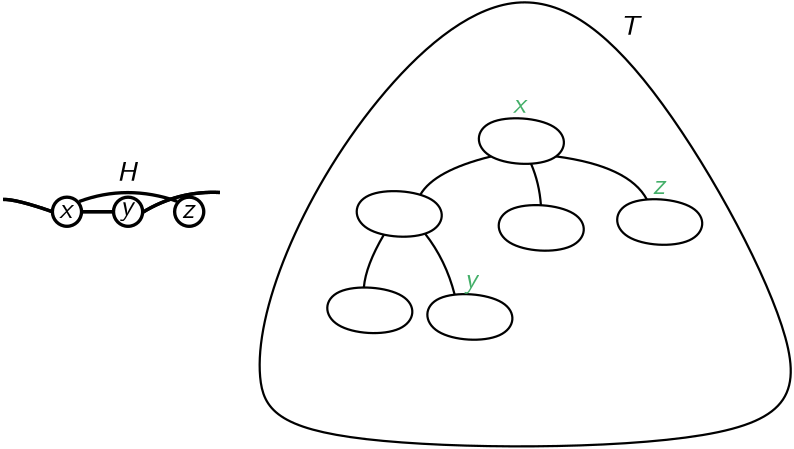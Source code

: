 <?xml version="1.0"?>
<!DOCTYPE ipe SYSTEM "ipe.dtd">
<ipe version="70218" creator="Ipe 7.2.24">
<info created="D:20211118125959" modified="D:20211119111459"/>
<preamble>\usepackage{sfmath}</preamble>
<ipestyle name="basic">
<symbol name="arrow/arc(spx)">
<path stroke="sym-stroke" fill="sym-stroke" pen="sym-pen">
0 0 m
-1 0.333 l
-1 -0.333 l
h
</path>
</symbol>
<symbol name="arrow/farc(spx)">
<path stroke="sym-stroke" fill="white" pen="sym-pen">
0 0 m
-1 0.333 l
-1 -0.333 l
h
</path>
</symbol>
<symbol name="arrow/ptarc(spx)">
<path stroke="sym-stroke" fill="sym-stroke" pen="sym-pen">
0 0 m
-1 0.333 l
-0.8 0 l
-1 -0.333 l
h
</path>
</symbol>
<symbol name="arrow/fptarc(spx)">
<path stroke="sym-stroke" fill="white" pen="sym-pen">
0 0 m
-1 0.333 l
-0.8 0 l
-1 -0.333 l
h
</path>
</symbol>
<symbol name="mark/circle(sx)" transformations="translations">
<path fill="sym-stroke">
0.6 0 0 0.6 0 0 e
0.4 0 0 0.4 0 0 e
</path>
</symbol>
<symbol name="mark/disk(sx)" transformations="translations">
<path fill="sym-stroke">
0.6 0 0 0.6 0 0 e
</path>
</symbol>
<symbol name="mark/fdisk(sfx)" transformations="translations">
<group>
<path fill="sym-fill">
0.5 0 0 0.5 0 0 e
</path>
<path fill="sym-stroke" fillrule="eofill">
0.6 0 0 0.6 0 0 e
0.4 0 0 0.4 0 0 e
</path>
</group>
</symbol>
<symbol name="mark/box(sx)" transformations="translations">
<path fill="sym-stroke" fillrule="eofill">
-0.6 -0.6 m
0.6 -0.6 l
0.6 0.6 l
-0.6 0.6 l
h
-0.4 -0.4 m
0.4 -0.4 l
0.4 0.4 l
-0.4 0.4 l
h
</path>
</symbol>
<symbol name="mark/square(sx)" transformations="translations">
<path fill="sym-stroke">
-0.6 -0.6 m
0.6 -0.6 l
0.6 0.6 l
-0.6 0.6 l
h
</path>
</symbol>
<symbol name="mark/fsquare(sfx)" transformations="translations">
<group>
<path fill="sym-fill">
-0.5 -0.5 m
0.5 -0.5 l
0.5 0.5 l
-0.5 0.5 l
h
</path>
<path fill="sym-stroke" fillrule="eofill">
-0.6 -0.6 m
0.6 -0.6 l
0.6 0.6 l
-0.6 0.6 l
h
-0.4 -0.4 m
0.4 -0.4 l
0.4 0.4 l
-0.4 0.4 l
h
</path>
</group>
</symbol>
<symbol name="mark/cross(sx)" transformations="translations">
<group>
<path fill="sym-stroke">
-0.43 -0.57 m
0.57 0.43 l
0.43 0.57 l
-0.57 -0.43 l
h
</path>
<path fill="sym-stroke">
-0.43 0.57 m
0.57 -0.43 l
0.43 -0.57 l
-0.57 0.43 l
h
</path>
</group>
</symbol>
<symbol name="arrow/fnormal(spx)">
<path stroke="sym-stroke" fill="white" pen="sym-pen">
0 0 m
-1 0.333 l
-1 -0.333 l
h
</path>
</symbol>
<symbol name="arrow/pointed(spx)">
<path stroke="sym-stroke" fill="sym-stroke" pen="sym-pen">
0 0 m
-1 0.333 l
-0.8 0 l
-1 -0.333 l
h
</path>
</symbol>
<symbol name="arrow/fpointed(spx)">
<path stroke="sym-stroke" fill="white" pen="sym-pen">
0 0 m
-1 0.333 l
-0.8 0 l
-1 -0.333 l
h
</path>
</symbol>
<symbol name="arrow/linear(spx)">
<path stroke="sym-stroke" pen="sym-pen">
-1 0.333 m
0 0 l
-1 -0.333 l
</path>
</symbol>
<symbol name="arrow/fdouble(spx)">
<path stroke="sym-stroke" fill="white" pen="sym-pen">
0 0 m
-1 0.333 l
-1 -0.333 l
h
-1 0 m
-2 0.333 l
-2 -0.333 l
h
</path>
</symbol>
<symbol name="arrow/double(spx)">
<path stroke="sym-stroke" fill="sym-stroke" pen="sym-pen">
0 0 m
-1 0.333 l
-1 -0.333 l
h
-1 0 m
-2 0.333 l
-2 -0.333 l
h
</path>
</symbol>
<symbol name="arrow/mid-normal(spx)">
<path stroke="sym-stroke" fill="sym-stroke" pen="sym-pen">
0.5 0 m
-0.5 0.333 l
-0.5 -0.333 l
h
</path>
</symbol>
<symbol name="arrow/mid-fnormal(spx)">
<path stroke="sym-stroke" fill="white" pen="sym-pen">
0.5 0 m
-0.5 0.333 l
-0.5 -0.333 l
h
</path>
</symbol>
<symbol name="arrow/mid-pointed(spx)">
<path stroke="sym-stroke" fill="sym-stroke" pen="sym-pen">
0.5 0 m
-0.5 0.333 l
-0.3 0 l
-0.5 -0.333 l
h
</path>
</symbol>
<symbol name="arrow/mid-fpointed(spx)">
<path stroke="sym-stroke" fill="white" pen="sym-pen">
0.5 0 m
-0.5 0.333 l
-0.3 0 l
-0.5 -0.333 l
h
</path>
</symbol>
<symbol name="arrow/mid-double(spx)">
<path stroke="sym-stroke" fill="sym-stroke" pen="sym-pen">
1 0 m
0 0.333 l
0 -0.333 l
h
0 0 m
-1 0.333 l
-1 -0.333 l
h
</path>
</symbol>
<symbol name="arrow/mid-fdouble(spx)">
<path stroke="sym-stroke" fill="white" pen="sym-pen">
1 0 m
0 0.333 l
0 -0.333 l
h
0 0 m
-1 0.333 l
-1 -0.333 l
h
</path>
</symbol>
<anglesize name="22.5 deg" value="22.5"/>
<anglesize name="30 deg" value="30"/>
<anglesize name="45 deg" value="45"/>
<anglesize name="60 deg" value="60"/>
<anglesize name="90 deg" value="90"/>
<arrowsize name="large" value="10"/>
<arrowsize name="small" value="5"/>
<arrowsize name="tiny" value="3"/>
<color name="blue" value="0 0 1"/>
<color name="brown" value="0.647 0.165 0.165"/>
<color name="darkblue" value="0 0 0.545"/>
<color name="darkcyan" value="0 0.545 0.545"/>
<color name="darkgray" value="0.663"/>
<color name="darkgreen" value="0 0.392 0"/>
<color name="darkmagenta" value="0.545 0 0.545"/>
<color name="darkorange" value="1 0.549 0"/>
<color name="darkred" value="0.545 0 0"/>
<color name="gold" value="1 0.843 0"/>
<color name="gray" value="0.745"/>
<color name="green" value="0 1 0"/>
<color name="lightblue" value="0.678 0.847 0.902"/>
<color name="lightcyan" value="0.878 1 1"/>
<color name="lightgray" value="0.827"/>
<color name="lightgreen" value="0.565 0.933 0.565"/>
<color name="lightyellow" value="1 1 0.878"/>
<color name="navy" value="0 0 0.502"/>
<color name="orange" value="1 0.647 0"/>
<color name="pink" value="1 0.753 0.796"/>
<color name="purple" value="0.627 0.125 0.941"/>
<color name="red" value="1 0 0"/>
<color name="seagreen" value="0.18 0.545 0.341"/>
<color name="turquoise" value="0.251 0.878 0.816"/>
<color name="violet" value="0.933 0.51 0.933"/>
<color name="yellow" value="1 1 0"/>
<dashstyle name="dash dot dotted" value="[4 2 1 2 1 2] 0"/>
<dashstyle name="dash dotted" value="[4 2 1 2] 0"/>
<dashstyle name="dashed" value="[4] 0"/>
<dashstyle name="dotted" value="[1 3] 0"/>
<gridsize name="10 pts (~3.5 mm)" value="10"/>
<gridsize name="14 pts (~5 mm)" value="14"/>
<gridsize name="16 pts (~6 mm)" value="16"/>
<gridsize name="20 pts (~7 mm)" value="20"/>
<gridsize name="28 pts (~10 mm)" value="28"/>
<gridsize name="32 pts (~12 mm)" value="32"/>
<gridsize name="4 pts" value="4"/>
<gridsize name="56 pts (~20 mm)" value="56"/>
<gridsize name="8 pts (~3 mm)" value="8"/>
<opacity name="10%" value="0.1"/>
<opacity name="30%" value="0.3"/>
<opacity name="50%" value="0.5"/>
<opacity name="75%" value="0.75"/>
<pen name="fat" value="1.2"/>
<pen name="heavier" value="0.8"/>
<pen name="ultrafat" value="2"/>
<symbolsize name="large" value="5"/>
<symbolsize name="small" value="2"/>
<symbolsize name="tiny" value="1.1"/>
<textsize name="Huge" value="\Huge"/>
<textsize name="LARGE" value="\LARGE"/>
<textsize name="Large" value="\Large"/>
<textsize name="footnote" value="\footnotesize"/>
<textsize name="huge" value="\huge"/>
<textsize name="large" value="\large"/>
<textsize name="small" value="\small"/>
<textsize name="tiny" value="\tiny"/>
<textstyle name="center" begin="\begin{center}" end="\end{center}"/>
<textstyle name="item" begin="\begin{itemize}\item{}" end="\end{itemize}"/>
<textstyle name="itemize" begin="\begin{itemize}" end="\end{itemize}"/>
<tiling name="falling" angle="-60" step="4" width="1"/>
<tiling name="rising" angle="30" step="4" width="1"/>
</ipestyle>
<ipestyle name="odsbasic">
<symbol name="arrow/arc(spx)">
<path stroke="sym-stroke" fill="sym-stroke" pen="sym-pen">
0 0 m
-1 0.333 l
-1 -0.333 l
h
</path>
</symbol>
<symbol name="arrow/farc(spx)">
<path stroke="sym-stroke" fill="white" pen="sym-pen">
0 0 m
-1 0.333 l
-1 -0.333 l
h
</path>
</symbol>
<symbol name="arrow/ptarc(spx)">
<path stroke="sym-stroke" fill="sym-stroke" pen="sym-pen">
0 0 m
-1 0.333 l
-0.8 0 l
-1 -0.333 l
h
</path>
</symbol>
<symbol name="arrow/fptarc(spx)">
<path stroke="sym-stroke" fill="white" pen="sym-pen">
0 0 m
-1 0.333 l
-0.8 0 l
-1 -0.333 l
h
</path>
</symbol>
<symbol name="mark/circle(sx)" transformations="translations">
<path fill="sym-stroke">
0.6 0 0 0.6 0 0 e
0.4 0 0 0.4 0 0 e
</path>
</symbol>
<symbol name="mark/disk(sx)" transformations="translations">
<path fill="sym-stroke">
0.6 0 0 0.6 0 0 e
</path>
</symbol>
<symbol name="mark/fdisk(sfx)" transformations="translations">
<group>
<path fill="sym-fill">
0.5 0 0 0.5 0 0 e
</path>
<path fill="sym-stroke" fillrule="eofill">
0.6 0 0 0.6 0 0 e
0.4 0 0 0.4 0 0 e
</path>
</group>
</symbol>
<symbol name="mark/box(sx)" transformations="translations">
<path fill="sym-stroke" fillrule="eofill">
-0.6 -0.6 m
0.6 -0.6 l
0.6 0.6 l
-0.6 0.6 l
h
-0.4 -0.4 m
0.4 -0.4 l
0.4 0.4 l
-0.4 0.4 l
h
</path>
</symbol>
<symbol name="mark/square(sx)" transformations="translations">
<path fill="sym-stroke">
-0.6 -0.6 m
0.6 -0.6 l
0.6 0.6 l
-0.6 0.6 l
h
</path>
</symbol>
<symbol name="mark/fsquare(sfx)" transformations="translations">
<group>
<path fill="sym-fill">
-0.5 -0.5 m
0.5 -0.5 l
0.5 0.5 l
-0.5 0.5 l
h
</path>
<path fill="sym-stroke" fillrule="eofill">
-0.6 -0.6 m
0.6 -0.6 l
0.6 0.6 l
-0.6 0.6 l
h
-0.4 -0.4 m
0.4 -0.4 l
0.4 0.4 l
-0.4 0.4 l
h
</path>
</group>
</symbol>
<symbol name="mark/cross(sx)" transformations="translations">
<group>
<path fill="sym-stroke">
-0.43 -0.57 m
0.57 0.43 l
0.43 0.57 l
-0.57 -0.43 l
h
</path>
<path fill="sym-stroke">
-0.43 0.57 m
0.57 -0.43 l
0.43 -0.57 l
-0.57 0.43 l
h
</path>
</group>
</symbol>
<symbol name="arrow/fnormal(spx)">
<path stroke="sym-stroke" fill="white" pen="sym-pen">
0 0 m
-1 0.333 l
-1 -0.333 l
h
</path>
</symbol>
<symbol name="arrow/pointed(spx)">
<path stroke="sym-stroke" fill="sym-stroke" pen="sym-pen">
0 0 m
-1 0.333 l
-0.8 0 l
-1 -0.333 l
h
</path>
</symbol>
<symbol name="arrow/fpointed(spx)">
<path stroke="sym-stroke" fill="white" pen="sym-pen">
0 0 m
-1 0.333 l
-0.8 0 l
-1 -0.333 l
h
</path>
</symbol>
<symbol name="arrow/linear(spx)">
<path stroke="sym-stroke" pen="sym-pen">
-1 0.333 m
0 0 l
-1 -0.333 l
</path>
</symbol>
<symbol name="arrow/fdouble(spx)">
<path stroke="sym-stroke" fill="white" pen="sym-pen">
0 0 m
-1 0.333 l
-1 -0.333 l
h
-1 0 m
-2 0.333 l
-2 -0.333 l
h
</path>
</symbol>
<symbol name="arrow/double(spx)">
<path stroke="sym-stroke" fill="sym-stroke" pen="sym-pen">
0 0 m
-1 0.333 l
-1 -0.333 l
h
-1 0 m
-2 0.333 l
-2 -0.333 l
h
</path>
</symbol>
<anglesize name="22.5 deg" value="22.5"/>
<anglesize name="30 deg" value="30"/>
<anglesize name="45 deg" value="45"/>
<anglesize name="60 deg" value="60"/>
<anglesize name="90 deg" value="90"/>
<arrowsize name="large" value="10"/>
<arrowsize name="small" value="5"/>
<arrowsize name="tiny" value="3"/>
<color name="gold" value="1 0.843 0"/>
<color name="gray" value="0.745"/>
<color name="orange" value="1 0.647 0"/>
<color name="red" value="1 0 0"/>
<dashstyle name="dash dot dotted" value="[4 2 1 2 1 2] 0"/>
<dashstyle name="dash dotted" value="[4 2 1 2] 0"/>
<dashstyle name="dashed" value="[4] 0"/>
<dashstyle name="dotted" value="[1 3] 0"/>
<gridsize name="10 pts (~3.5 mm)" value="10"/>
<gridsize name="14 pts (~5 mm)" value="14"/>
<gridsize name="16 pts (~6 mm)" value="16"/>
<gridsize name="20 pts (~7 mm)" value="20"/>
<gridsize name="28 pts (~10 mm)" value="28"/>
<gridsize name="32 pts (~12 mm)" value="32"/>
<gridsize name="4 pts" value="4"/>
<gridsize name="56 pts (~20 mm)" value="56"/>
<gridsize name="8 pts (~3 mm)" value="8"/>
<opacity name="10%" value="0.1"/>
<opacity name="30%" value="0.3"/>
<opacity name="50%" value="0.5"/>
<opacity name="75%" value="0.75"/>
<pen name="fat" value="1.2"/>
<pen name="heavier" value="0.8"/>
<pen name="ultrafat" value="2"/>
<symbolsize name="large" value="5"/>
<symbolsize name="small" value="2"/>
<symbolsize name="tiny" value="1.1"/>
<textsize name="Huge" value="\Huge"/>
<textsize name="LARGE" value="\LARGE"/>
<textsize name="Large" value="\Large"/>
<textsize name="footnote" value="\footnotesize"/>
<textsize name="huge" value="\huge"/>
<textsize name="large" value="\large"/>
<textsize name="small" value="\small"/>
<textsize name="tiny" value="\tiny"/>
<textstyle name="center" begin="\begin{center}" end="\end{center}"/>
<textstyle name="item" begin="\begin{itemize}\item{}" end="\end{itemize}"/>
<textstyle name="itemize" begin="\begin{itemize}" end="\end{itemize}"/>
<tiling name="falling" angle="-60" step="4" width="1"/>
<tiling name="rising" angle="30" step="4" width="1"/>
</ipestyle>
<ipestyle name="odscolors">
<color name="columbia blue" value="0.745 0.847 0.831"/>
<color name="diamond" value="0.721 0.882 1"/>
<color name="dutch white" value="0.866 0.878 0.741"/>
<color name="granny smith apple" value="0.733 0.858 0.607"/>
<color name="laurel green" value="0.67 0.768 0.631"/>
<color name="light salmon" value="0.98 0.635 0.458"/>
<color name="lightgray" value="0.827"/>
<color name="magic mint" value="0.647 1 0.839"/>
<color name="medium sea green" value="0.266 0.686 0.411"/>
<color name="midnight green" value="0.062 0.309 0.333"/>
<color name="myrtle green" value="0.196 0.454 0.427"/>
<color name="pale chestnut" value="0.909 0.682 0.717"/>
<color name="paynes grey" value="0.345 0.435 0.486"/>
<color name="pearl aqua" value="0.556 0.776 0.725"/>
<color name="pink raspberry" value="0.639 0.043 0.215"/>
<color name="pink-orange" value="1 0.549 0.38"/>
<color name="rose gold" value="0.741 0.419 0.45"/>
<color name="steel teal" value="0.4 0.521 0.525"/>
<color name="tigers eye" value="0.968 0.549 0.235"/>
<color name="trolley grey" value="0.505 0.498 0.458"/>
<color name="usc gold" value="1 0.807 0.019"/>
</ipestyle>
<page>
<layer name="alpha"/>
<layer name="walk"/>
<layer name="into_T"/>
<layer name="bags1"/>
<layer name="bags2"/>
<view layers="alpha" active="alpha"/>
<view layers="alpha bags1" active="bags1"/>
<view layers="alpha bags2" active="bags2"/>
<path layer="bags2" fill="pale chestnut">
278.043 570.338
277.778 552.326
310.359 550.472
312.213 567.954 u
</path>
<path matrix="1 0 0 1 -43.9706 -26.2235" fill="pale chestnut">
278.043 570.338
277.778 552.326
310.359 550.472
312.213 567.954 u
</path>
<path matrix="1 0 0 1 49.7989 -29.1373" fill="pale chestnut">
278.043 570.338
277.778 552.326
310.359 550.472
312.213 567.954 u
</path>
<path matrix="1 0 0 1 -18.5416 -63.3075" fill="pale chestnut">
278.043 570.338
277.778 552.326
310.359 550.472
312.213 567.954 u
</path>
<path layer="bags1" fill="pale chestnut">
278.043 570.338
277.778 552.326
310.359 550.472
312.213 567.954 u
</path>
<path layer="into_T" matrix="1 0 0 1 -18.5416 -63.3075" fill="orange">
278.043 570.338
277.778 552.326
310.359 550.472
312.213 567.954 u
</path>
<path stroke="black" fill="orange" pen="heavier">
278.043 570.338
277.778 552.326
310.359 550.472
312.213 567.954 u
</path>
<path layer="alpha" stroke="black" pen="heavier">
278.043 570.338
277.778 552.326
310.359 550.472
312.213 567.954 u
</path>
<text layer="bags1" matrix="1 0 0 1 0 1" transformations="translations" pos="293.936 560.008" stroke="black" type="label" width="5.507" height="4.428" depth="0" halign="center" valign="center" style="math">x</text>
<path layer="alpha" matrix="1 0 0 1 -43.9706 -26.2235" stroke="black" pen="heavier">
278.043 570.338
277.778 552.326
310.359 550.472
312.213 567.954 u
</path>
<path matrix="1 0 0 1 -54.566 -60.9235" stroke="black" pen="heavier">
278.043 570.338
277.778 552.326
310.359 550.472
312.213 567.954 u
</path>
<path matrix="1 0 0 1 7.15232 -31.2564" stroke="black" pen="heavier">
278.043 570.338
277.778 552.326
310.359 550.472
312.213 567.954 u
</path>
<path matrix="1 0 0 1 49.7989 -29.1373" stroke="black" pen="heavier">
278.043 570.338
277.778 552.326
310.359 550.472
312.213 567.954 u
</path>
<text layer="bags1" matrix="1 0 0 1 49.7989 -28.1373" transformations="translations" pos="293.936 560.008" stroke="black" type="label" width="5.203" height="4.428" depth="0" halign="center" valign="center" style="math">z</text>
<path layer="alpha" stroke="black" pen="heavier">
283.702 554.756 m
263.21 549.677
258.215 540.942 c
</path>
<path stroke="black" pen="heavier">
298.078 552.138 m
301.088 545.174
301.643 537.185 c
</path>
<path stroke="black" pen="heavier">
307.096 554.772 m
333.404 551.266
339.787 539.245 c
</path>
<path stroke="black" pen="heavier">
245.118 526.601 m
238.575 515.507
237.896 507.565 c
</path>
<path matrix="1 0 0 1 -18.5416 -63.3075" stroke="black" pen="heavier">
278.043 570.338
277.778 552.326
310.359 550.472
312.213 567.954 u
</path>
<text layer="bags1" matrix="1 0 0 1 -18.5416 -62.3075" transformations="translations" pos="293.936 560.008" stroke="black" type="label" width="5.673" height="4.435" depth="1.93" halign="center" valign="center" style="math">y</text>
<path layer="alpha" stroke="black" pen="heavier">
259.933 526.952 m
267.448 517.361
270.59 504.991 c
</path>
<text matrix="1 0 0 1 25 6" transformations="translations" pos="269.302 564.511" stroke="medium sea green" type="label" width="5.507" height="4.428" depth="0" halign="center" valign="baseline" style="math">x</text>
<path stroke="black" pen="heavier">
291.817 622.653
240.165 577.358
206.259 518.288
196.194 471.139
212.352 449.418
386.381 449.153
400.95 480.674
339.761 591.397 u
</path>
<text matrix="1 0 0 1 -2 0" transformations="translations" pos="332.08 598.548" stroke="black" type="label" width="8.112" height="6.918" depth="0" valign="baseline" style="math">T</text>
<text matrix="1 0 0 1 75.2237 -23.3095" transformations="translations" pos="269.302 564.511" stroke="medium sea green" type="label" width="5.203" height="4.428" depth="0" halign="center" valign="baseline" style="math">z</text>
<text matrix="1 0 0 1 7.62576 -57.015" transformations="translations" pos="269.302 564.511" stroke="medium sea green" type="label" width="5.673" height="4.435" depth="1.93" halign="center" valign="baseline" style="math">y</text>
<path layer="walk" stroke="darkorange" pen="ultrafat">
137.836 559.497 m
141.744 545.937 l
</path>
<path layer="into_T" matrix="1 0 0 1 -18.5416 -63.3075" stroke="black" pen="heavier">
278.043 570.338
277.778 552.326
310.359 550.472
312.213 567.954 u
</path>
<path layer="walk" stroke="darkorange" fill="orange" pen="ultrafat">
148.202 541.627 m
159.076 546.236 l
</path>
<path stroke="darkorange" fill="orange" pen="ultrafat">
168.494 549.163 m
184.844 544.475 l
</path>
<text layer="bags2" matrix="1 0 0 1 0.00008363 0.999914" transformations="translations" pos="293.936 560.008" stroke="black" type="label" width="5.507" height="4.428" depth="0" halign="center" valign="center" style="math">x</text>
<text matrix="1 0 0 1 -43.9705 -25.2236" transformations="translations" pos="293.936 560.008" stroke="black" type="label" width="5.507" height="4.428" depth="0" halign="center" valign="center" style="math">x</text>
<text matrix="1 0 0 1 49.799 -28.1374" transformations="translations" pos="293.936 560.008" stroke="black" type="label" width="15.138" height="4.433" depth="1.24" halign="center" valign="center" style="math">z,x</text>
<text matrix="1 0 0 1 -18.5415 -62.3076" transformations="translations" pos="293.936 560.008" stroke="black" type="label" width="15.609" height="4.435" depth="1.93" halign="center" valign="center" style="math">y,x</text>
<text layer="alpha" matrix="1 0 0 1 -3.91405 -10.2825" transformations="translations" pos="134.93 545.132" stroke="black" type="label" width="5.507" height="4.428" depth="0" halign="center" valign="center" style="math">x</text>
<text matrix="1 0 0 1 18.0859 -10.2825" transformations="translations" pos="134.93 545.132" stroke="black" type="label" width="5.673" height="4.435" depth="1.93" halign="center" valign="center" style="math">y</text>
<text matrix="1 0 0 1 40.0859 -10.2825" transformations="translations" pos="134.93 545.132" stroke="black" type="label" width="5.203" height="4.428" depth="0" halign="center" valign="center" style="math">z</text>
<path matrix="1 0 0 1 -5 -94" stroke="black" pen="fat">
141.26 628.849 m
152.772 628.849 l
</path>
<text matrix="1 0 0 1 -7 -94" transformations="translations" pos="160 640" stroke="black" type="label" width="7.863" height="6.918" depth="0" halign="center" valign="baseline" style="math">H</text>
<path matrix="1 0 0 1 -5 -53.2804" stroke="black" pen="fat">
140.414 591.81 m
157.658 598.195
175.722 591.86 c
</path>
<path matrix="1 0 0 1 -5 -40" stroke="black" pen="fat">
130.772 574.849 m
117.653 579.444
113.011 579.278 c
</path>
<path matrix="1 0 0 1 -5 -40.16" stroke="black" pen="fat">
163.26 574.787 m
176.079 582.628
191.081 581.94 c
</path>
<path matrix="1 0 0 1 -5 -94" stroke="black" pen="fat">
141.26 628.849 m
152.772 628.849 l
</path>
<path matrix="1 0 0 1 -5 -40" stroke="black" pen="fat">
130.772 574.849 m
117.653 579.444
113.011 579.278 c
</path>
<path matrix="1 0 0 1 -5 -40.16" stroke="black" pen="fat">
163.26 574.787 m
176.079 582.628
191.081 581.94 c
</path>
<path matrix="1 0 0 1 -11.741 -18.4318" stroke="black" pen="fat">
5.24427 0 0 5.24427 142.757 553.281 e
</path>
<path matrix="1 0 0 1 10.259 -18.4318" stroke="black" pen="fat">
5.24427 0 0 5.24427 142.757 553.281 e
</path>
<path matrix="1 0 0 1 32.259 -18.4318" stroke="black" pen="fat">
5.24427 0 0 5.24427 142.757 553.281 e
</path>
</page>
</ipe>
